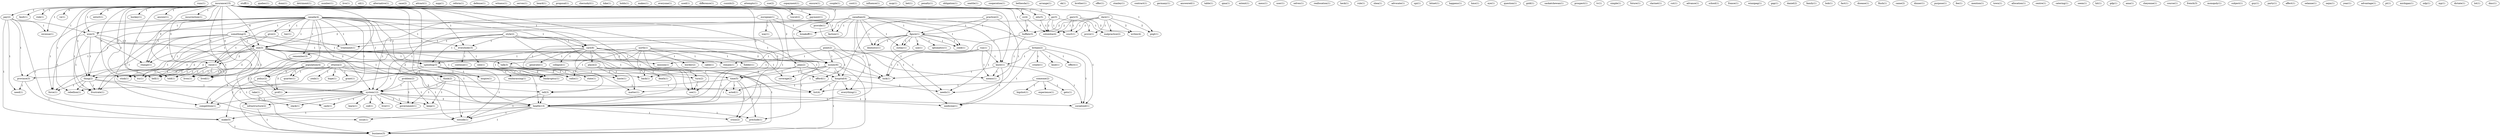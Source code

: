 digraph G {
  runs [ label="runs(1)" ];
  insurance [ label="insurance(15)" ];
  plan [ label="plan(2)" ];
  fault [ label="fault(1)" ];
  rink [ label="rink(1)" ];
  cc [ label="cc(4)" ];
  ve [ label="ve(1)" ];
  care [ label="care(8)" ];
  everybody [ label="everybody(3)" ];
  go [ label="go(3)" ];
  extort [ label="extort(1)" ];
  raise [ label="raise(1)" ];
  edu [ label="edu(5)" ];
  hockey [ label="hockey(1)" ];
  pay [ label="pay(2)" ];
  answer [ label="answer(1)" ];
  provide [ label="provide(1)" ];
  insurrection [ label="insurrection(1)" ];
  won [ label="won(3)" ];
  policy [ label="policy(2)" ];
  one [ label="one(3)" ];
  money [ label="money(6)" ];
  stink [ label="stink(1)" ];
  raise [ label="raise(1)" ];
  told [ label="told(1)" ];
  time [ label="time(5)" ];
  hell [ label="hell(1)" ];
  pxgt [ label="pxgt(1)" ];
  inspire [ label="inspire(1)" ];
  thing [ label="thing(2)" ];
  revenue [ label="revenue(1)" ];
  rebellion [ label="rebellion(1)" ];
  know [ label="know(1)" ];
  travel [ label="travel(2)" ];
  payment [ label="payment(1)" ];
  lives [ label="lives(1)" ];
  buffalo [ label="buffalo(3)" ];
  lived [ label="lived(1)" ];
  health [ label="health(13)" ];
  try [ label="try(1)" ];
  outside [ label="outside(1)" ];
  stuff [ label="stuff(1)" ];
  population [ label="population(4)" ];
  prof [ label="prof(1)" ];
  quarter [ label="quarter(1)" ];
  competition [ label="competition(1)" ];
  quebec [ label="quebec(1)" ];
  problem [ label="problem(2)" ];
  system [ label="system(12)" ];
  government [ label="government(1)" ];
  keep [ label="keep(1)" ];
  domi [ label="domi(1)" ];
  detriment [ label="detriment(1)" ];
  afford [ label="afford(1)" ];
  luck [ label="luck(1)" ];
  style [ label="style(2)" ];
  treatment [ label="treatment(1)" ];
  spending [ label="spending(3)" ];
  remember [ label="remember(3)" ];
  see [ label="see(1)" ];
  number [ label="number(1)" ];
  live [ label="live(1)" ];
  oil [ label="oil(1)" ];
  someone [ label="someone(2)" ];
  experience [ label="experience(1)" ];
  gets [ label="gets(1)" ];
  bigshot [ label="bigshot(1)" ];
  list [ label="list(4)" ];
  alternative [ label="alternative(1)" ];
  canada [ label="canada(4)" ];
  tier [ label="tier(1)" ];
  something [ label="something(3)" ];
  give [ label="give(2)" ];
  think [ label="think(2)" ];
  change [ label="change(1)" ];
  frustrate [ label="frustrate(1)" ];
  force [ label="force(1)" ];
  case [ label="case(2)" ];
  attract [ label="attract(1)" ];
  mpp [ label="mpp(1)" ];
  columbia [ label="columbia(4)" ];
  reform [ label="reform(1)" ];
  defense [ label="defense(1)" ];
  witness [ label="witness(1)" ];
  north [ label="north(1)" ];
  fodder [ label="fodder(1)" ];
  border [ label="border(2)" ];
  cable [ label="cable(1)" ];
  talk [ label="talk(3)" ];
  bankruptcy [ label="bankruptcy(1)" ];
  radio [ label="radio(1)" ];
  coverage [ label="coverage(2)" ];
  turn [ label="turn(2)" ];
  serves [ label="serves(1)" ];
  remain [ label="remain(1)" ];
  province [ label="province(3)" ];
  mission [ label="mission(1)" ];
  heard [ label="heard(1)" ];
  proposal [ label="proposal(1)" ];
  practice [ label="practice(2)" ];
  figure [ label="figure(1)" ];
  figure [ label="figure(1)" ];
  hospital [ label="hospital(4)" ];
  needs [ label="needs(1)" ];
  chernobyl [ label="chernobyl(1)" ];
  place [ label="place(2)" ];
  generate [ label="generate(1)" ];
  collapse [ label="collapse(1)" ];
  matter [ label="matter(1)" ];
  infrastructure [ label="infrastructure(2)" ];
  preclude [ label="preclude(1)" ];
  business [ label="business(3)" ];
  crisis [ label="crisis(2)" ];
  continue [ label="continue(1)" ];
  rate [ label="rate(1)" ];
  hike [ label="hike(1)" ];
  holds [ label="holds(1)" ];
  use [ label="use(1)" ];
  optometry [ label="optometry(1)" ];
  yield [ label="yield(1)" ];
  dentistry [ label="dentistry(1)" ];
  outlay [ label="outlay(1)" ];
  prove [ label="prove(1)" ];
  court [ label="court(1)" ];
  makes [ label="makes(1)" ];
  everyone [ label="everyone(1)" ];
  used [ label="used(1)" ];
  difference [ label="difference(1)" ];
  cunixb [ label="cunixb(2)" ];
  attempts [ label="attempts(1)" ];
  sue [ label="sue(2)" ];
  copayment [ label="copayment(1)" ];
  dare [ label="dare(1)" ];
  malpractice [ label="malpractice(2)" ];
  writes [ label="writes(4)" ];
  point [ label="point(2)" ];
  means [ label="means(1)" ];
  ensure [ label="ensure(1)" ];
  couple [ label="couple(1)" ];
  need [ label="need(1)" ];
  make [ label="make(5)" ];
  issue [ label="issue(1)" ];
  cost [ label="cost(1)" ];
  influence [ label="influence(1)" ];
  mop [ label="mop(1)" ];
  bet [ label="bet(1)" ];
  everything [ label="everything(1)" ];
  penalty [ label="penalty(1)" ];
  european [ label="european(1)" ];
  way [ label="way(1)" ];
  breakoff [ label="breakoff(1)" ];
  faction [ label="faction(1)" ];
  obligation [ label="obligation(1)" ];
  death [ label="death(1)" ];
  haste [ label="haste(1)" ];
  back [ label="back(1)" ];
  seattle [ label="seattle(1)" ];
  cooperation [ label="cooperation(1)" ];
  bethesda [ label="bethesda(1)" ];
  arrange [ label="arrange(1)" ];
  ok [ label="ok(1)" ];
  britain [ label="britain(2)" ];
  socialized [ label="socialized(1)" ];
  medicine [ label="medicine(1)" ];
  effect [ label="effect(1)" ];
  create [ label="create(1)" ];
  kind [ label="kind(1)" ];
  brother [ label="brother(1)" ];
  canadian [ label="canadian(4)" ];
  tell [ label="tell(3)" ];
  offer [ label="offer(1)" ];
  stanley [ label="stanley(1)" ];
  contract [ label="contract(1)" ];
  germany [ label="germany(1)" ];
  answered [ label="answered(1)" ];
  table [ label="table(1)" ];
  qma [ label="qma(1)" ];
  extent [ label="extent(1)" ];
  mess [ label="mess(1)" ];
  user [ label="user(1)" ];
  selves [ label="selves(1)" ];
  reallocation [ label="reallocation(1)" ];
  heck [ label="heck(1)" ];
  ottawa [ label="ottawa(2)" ];
  hope [ label="hope(1)" ];
  grant [ label="grant(1)" ];
  yeah [ label="yeah(1)" ];
  rule [ label="rule(1)" ];
  acted [ label="acted(1)" ];
  shea [ label="shea(1)" ];
  advocate [ label="advocate(1)" ];
  upi [ label="upi(1)" ];
  bitnet [ label="bitnet(1)" ];
  happens [ label="happens(1)" ];
  hmo [ label="hmo(1)" ];
  eye [ label="eye(1)" ];
  question [ label="question(1)" ];
  run [ label="run(1)" ];
  state [ label="state(1)" ];
  gold [ label="gold(1)" ];
  embarassing [ label="embarassing(1)" ];
  saskatchewan [ label="saskatchewan(1)" ];
  prospect [ label="prospect(1)" ];
  tv [ label="tv(1)" ];
  simple [ label="simple(1)" ];
  future [ label="future(1)" ];
  clarinet [ label="clarinet(1)" ];
  cut [ label="cut(1)" ];
  advance [ label="advance(1)" ];
  school [ label="school(1)" ];
  france [ label="france(1)" ];
  winnipeg [ label="winnipeg(1)" ];
  gap [ label="gap(1)" ];
  take [ label="take(1)" ];
  slack [ label="slack(1)" ];
  daniel [ label="daniel(2)" ];
  family [ label="family(1)" ];
  bob [ label="bob(1)" ];
  fact [ label="fact(1)" ];
  cod [ label="cod(1)" ];
  liver [ label="liver(1)" ];
  learn [ label="learn(1)" ];
  cash [ label="cash(1)" ];
  disease [ label="disease(1)" ];
  gary [ label="gary(3)" ];
  flush [ label="flush(1)" ];
  came [ label="came(2)" ];
  dinner [ label="dinner(1)" ];
  purpose [ label="purpose(1)" ];
  fee [ label="fee(1)" ];
  mention [ label="mention(1)" ];
  town [ label="town(1)" ];
  allocation [ label="allocation(1)" ];
  centre [ label="centre(1)" ];
  catering [ label="catering(1)" ];
  seem [ label="seem(1)" ];
  hit [ label="hit(1)" ];
  gdp [ label="gdp(1)" ];
  ama [ label="ama(1)" ];
  cheyenne [ label="cheyenne(1)" ];
  course [ label="course(1)" ];
  french [ label="french(3)" ];
  monopoly [ label="monopoly(1)" ];
  subject [ label="subject(1)" ];
  guy [ label="guy(1)" ];
  party [ label="party(1)" ];
  affect [ label="affect(1)" ];
  selanne [ label="selanne(1)" ];
  nejm [ label="nejm(1)" ];
  year [ label="year(1)" ];
  advantage [ label="advantage(1)" ];
  pt [ label="pt(1)" ];
  michigan [ label="michigan(1)" ];
  ndp [ label="ndp(1)" ];
  mp [ label="mp(1)" ];
  dictate [ label="dictate(1)" ];
  lot [ label="lot(1)" ];
  dmc [ label="dmc(1)" ];
  insurance -> plan [ label="2" ];
  insurance -> fault [ label="3" ];
  insurance -> rink [ label="1" ];
  insurance -> cc [ label="1" ];
  insurance -> ve [ label="3" ];
  insurance -> care [ label="1" ];
  insurance -> everybody [ label="1" ];
  insurance -> go [ label="3" ];
  insurance -> extort [ label="3" ];
  insurance -> raise [ label="3" ];
  insurance -> edu [ label="1" ];
  insurance -> hockey [ label="1" ];
  insurance -> pay [ label="1" ];
  insurance -> answer [ label="1" ];
  insurance -> provide [ label="2" ];
  insurance -> insurrection [ label="1" ];
  insurance -> won [ label="1" ];
  insurance -> policy [ label="1" ];
  insurance -> one [ label="4" ];
  insurance -> money [ label="1" ];
  insurance -> stink [ label="3" ];
  insurance -> raise [ label="3" ];
  insurance -> told [ label="3" ];
  insurance -> time [ label="2" ];
  insurance -> hell [ label="3" ];
  insurance -> pxgt [ label="1" ];
  insurance -> inspire [ label="1" ];
  insurance -> thing [ label="1" ];
  insurance -> revenue [ label="1" ];
  insurance -> rebellion [ label="1" ];
  insurance -> know [ label="1" ];
  insurance -> travel [ label="3" ];
  insurance -> payment [ label="1" ];
  insurance -> lives [ label="3" ];
  insurance -> buffalo [ label="1" ];
  insurance -> lived [ label="3" ];
  insurance -> health [ label="2" ];
  insurance -> try [ label="3" ];
  insurance -> outside [ label="1" ];
  population -> policy [ label="3" ];
  population -> prof [ label="3" ];
  population -> quarter [ label="1" ];
  population -> competition [ label="3" ];
  population -> health [ label="3" ];
  problem -> system [ label="1" ];
  problem -> government [ label="1" ];
  problem -> keep [ label="1" ];
  plan -> afford [ label="1" ];
  plan -> time [ label="1" ];
  plan -> health [ label="1" ];
  plan -> luck [ label="1" ];
  style -> care [ label="1" ];
  style -> everybody [ label="1" ];
  style -> treatment [ label="1" ];
  style -> money [ label="1" ];
  style -> spending [ label="1" ];
  style -> health [ label="1" ];
  style -> remember [ label="1" ];
  style -> see [ label="1" ];
  someone -> experience [ label="1" ];
  someone -> gets [ label="1" ];
  someone -> bigshot [ label="1" ];
  someone -> list [ label="1" ];
  canada -> tier [ label="1" ];
  canada -> something [ label="1" ];
  canada -> care [ label="1" ];
  canada -> everybody [ label="1" ];
  canada -> give [ label="1" ];
  canada -> treatment [ label="1" ];
  canada -> won [ label="1" ];
  canada -> policy [ label="1" ];
  canada -> one [ label="1" ];
  canada -> money [ label="1" ];
  canada -> spending [ label="1" ];
  canada -> think [ label="1" ];
  canada -> prof [ label="1" ];
  canada -> change [ label="1" ];
  canada -> thing [ label="1" ];
  canada -> frustrate [ label="1" ];
  canada -> system [ label="2" ];
  canada -> competition [ label="1" ];
  canada -> force [ label="1" ];
  canada -> health [ label="2" ];
  canada -> remember [ label="1" ];
  canada -> see [ label="1" ];
  cc -> buffalo [ label="2" ];
  cc -> columbia [ label="3" ];
  north -> fodder [ label="1" ];
  north -> border [ label="1" ];
  north -> cable [ label="1" ];
  north -> talk [ label="1" ];
  north -> bankruptcy [ label="1" ];
  north -> radio [ label="1" ];
  north -> coverage [ label="1" ];
  north -> turn [ label="1" ];
  north -> see [ label="1" ];
  something -> one [ label="1" ];
  something -> change [ label="1" ];
  something -> thing [ label="1" ];
  something -> frustrate [ label="1" ];
  something -> remain [ label="1" ];
  something -> system [ label="1" ];
  something -> province [ label="1" ];
  something -> mission [ label="1" ];
  something -> force [ label="1" ];
  practice -> figure [ label="1" ];
  practice -> figure [ label="1" ];
  practice -> hospital [ label="1" ];
  practice -> needs [ label="1" ];
  care -> place [ label="1" ];
  care -> generate [ label="1" ];
  care -> collapse [ label="1" ];
  care -> money [ label="1" ];
  care -> spending [ label="1" ];
  care -> matter [ label="1" ];
  care -> infrastructure [ label="1" ];
  care -> preclude [ label="1" ];
  care -> business [ label="1" ];
  care -> list [ label="2" ];
  care -> crisis [ label="1" ];
  everybody -> continue [ label="1" ];
  everybody -> rate [ label="1" ];
  figure -> use [ label="1" ];
  figure -> optometry [ label="1" ];
  figure -> one [ label="1" ];
  figure -> yield [ label="1" ];
  figure -> dentistry [ label="1" ];
  figure -> outlay [ label="1" ];
  figure -> needs [ label="1" ];
  go -> hell [ label="1" ];
  go -> prove [ label="1" ];
  go -> court [ label="1" ];
  go -> columbia [ label="2" ];
  give -> raise [ label="1" ];
  give -> treatment [ label="1" ];
  give -> raise [ label="1" ];
  raise -> stink [ label="1" ];
  raise -> told [ label="1" ];
  raise -> hell [ label="1" ];
  raise -> lives [ label="1" ];
  raise -> lived [ label="1" ];
  raise -> try [ label="1" ];
  edu -> columbia [ label="1" ];
  dare -> pxgt [ label="2" ];
  dare -> prove [ label="1" ];
  dare -> buffalo [ label="2" ];
  dare -> court [ label="1" ];
  dare -> malpractice [ label="1" ];
  dare -> columbia [ label="1" ];
  dare -> writes [ label="2" ];
  point -> afford [ label="1" ];
  point -> money [ label="1" ];
  point -> remain [ label="1" ];
  point -> means [ label="1" ];
  point -> mission [ label="1" ];
  point -> luck [ label="1" ];
  pay -> won [ label="1" ];
  pay -> revenue [ label="1" ];
  pay -> province [ label="1" ];
  pay -> need [ label="1" ];
  pay -> make [ label="1" ];
  pay -> issue [ label="1" ];
  provide -> everything [ label="1" ];
  european -> way [ label="1" ];
  european -> system [ label="1" ];
  european -> health [ label="1" ];
  european -> breakoff [ label="1" ];
  european -> faction [ label="1" ];
  place -> death [ label="1" ];
  place -> haste [ label="1" ];
  place -> back [ label="1" ];
  won -> one [ label="1" ];
  won -> change [ label="1" ];
  won -> thing [ label="1" ];
  won -> frustrate [ label="1" ];
  won -> system [ label="1" ];
  won -> force [ label="1" ];
  britain -> system [ label="1" ];
  britain -> know [ label="1" ];
  britain -> socialized [ label="1" ];
  britain -> medicine [ label="1" ];
  britain -> effect [ label="1" ];
  britain -> create [ label="1" ];
  britain -> kind [ label="1" ];
  canadian -> one [ label="2" ];
  canadian -> figure [ label="1" ];
  canadian -> yield [ label="1" ];
  canadian -> dentistry [ label="1" ];
  canadian -> system [ label="1" ];
  canadian -> know [ label="1" ];
  canadian -> outlay [ label="1" ];
  canadian -> socialized [ label="1" ];
  canadian -> medicine [ label="1" ];
  canadian -> tell [ label="1" ];
  canadian -> health [ label="2" ];
  canadian -> breakoff [ label="1" ];
  canadian -> faction [ label="1" ];
  policy -> prof [ label="1" ];
  policy -> competition [ label="1" ];
  one -> stink [ label="2" ];
  one -> raise [ label="2" ];
  one -> talk [ label="1" ];
  one -> told [ label="2" ];
  one -> spending [ label="1" ];
  one -> hell [ label="2" ];
  one -> hospital [ label="1" ];
  one -> change [ label="1" ];
  one -> bankruptcy [ label="1" ];
  one -> frustrate [ label="1" ];
  one -> matter [ label="1" ];
  one -> radio [ label="1" ];
  one -> lives [ label="2" ];
  one -> lived [ label="2" ];
  one -> health [ label="1" ];
  one -> try [ label="2" ];
  one -> list [ label="1" ];
  ottawa -> hope [ label="1" ];
  ottawa -> time [ label="1" ];
  ottawa -> grant [ label="1" ];
  ottawa -> quarter [ label="1" ];
  ottawa -> province [ label="1" ];
  ottawa -> tell [ label="1" ];
  ottawa -> make [ label="1" ];
  ottawa -> outside [ label="1" ];
  ottawa -> yeah [ label="1" ];
  figure -> yield [ label="1" ];
  figure -> dentistry [ label="1" ];
  figure -> outlay [ label="1" ];
  figure -> needs [ label="1" ];
  money -> time [ label="1" ];
  money -> think [ label="1" ];
  money -> hospital [ label="1" ];
  money -> acted [ label="1" ];
  money -> coverage [ label="1" ];
  money -> luck [ label="1" ];
  money -> business [ label="1" ];
  raise -> told [ label="1" ];
  raise -> hell [ label="1" ];
  raise -> lives [ label="1" ];
  raise -> lived [ label="1" ];
  raise -> try [ label="1" ];
  run -> know [ label="1" ];
  run -> means [ label="1" ];
  run -> back [ label="1" ];
  run -> luck [ label="1" ];
  talk -> bankruptcy [ label="2" ];
  talk -> radio [ label="2" ];
  talk -> state [ label="1" ];
  talk -> turn [ label="1" ];
  time -> acted [ label="1" ];
  time -> tell [ label="1" ];
  time -> health [ label="1" ];
  time -> preclude [ label="1" ];
  time -> crisis [ label="1" ];
  spending -> inspire [ label="1" ];
  spending -> thing [ label="1" ];
  spending -> embarassing [ label="1" ];
  spending -> bankruptcy [ label="1" ];
  spending -> haste [ label="1" ];
  spending -> rebellion [ label="1" ];
  spending -> radio [ label="1" ];
  spending -> health [ label="1" ];
  spending -> back [ label="1" ];
  spending -> outside [ label="1" ];
  think -> system [ label="1" ];
  think -> acted [ label="1" ];
  think -> government [ label="1" ];
  think -> keep [ label="1" ];
  hospital -> matter [ label="1" ];
  hospital -> everything [ label="1" ];
  hospital -> business [ label="1" ];
  hospital -> needs [ label="1" ];
  hospital -> list [ label="1" ];
  thing -> frustrate [ label="1" ];
  thing -> rebellion [ label="1" ];
  thing -> system [ label="1" ];
  thing -> force [ label="1" ];
  thing -> outside [ label="1" ];
  take -> slack [ label="1" ];
  system -> slack [ label="1" ];
  system -> infrastructure [ label="1" ];
  system -> cod [ label="1" ];
  system -> socialized [ label="1" ];
  system -> medicine [ label="1" ];
  system -> liver [ label="1" ];
  system -> competition [ label="2" ];
  system -> health [ label="3" ];
  system -> learn [ label="1" ];
  system -> cash [ label="1" ];
  system -> business [ label="1" ];
  system -> government [ label="1" ];
  system -> keep [ label="1" ];
  know -> means [ label="1" ];
  know -> socialized [ label="1" ];
  know -> medicine [ label="1" ];
  know -> luck [ label="1" ];
  gary -> buffalo [ label="2" ];
  gary -> court [ label="1" ];
  gary -> malpractice [ label="1" ];
  gary -> columbia [ label="1" ];
  gary -> writes [ label="2" ];
  infrastructure -> business [ label="1" ];
  buffalo -> means [ label="1" ];
  buffalo -> luck [ label="1" ];
  province -> need [ label="1" ];
  province -> make [ label="1" ];
  tell -> health [ label="1" ];
  tell -> outside [ label="1" ];
  health -> make [ label="1" ];
  health -> issue [ label="1" ];
  health -> preclude [ label="1" ];
  health -> business [ label="1" ];
  health -> crisis [ label="1" ];
  health -> outside [ label="1" ];
  make -> business [ label="1" ];
  remember -> cash [ label="1" ];
  remember -> business [ label="1" ];
  turn -> see [ label="1" ];
}

